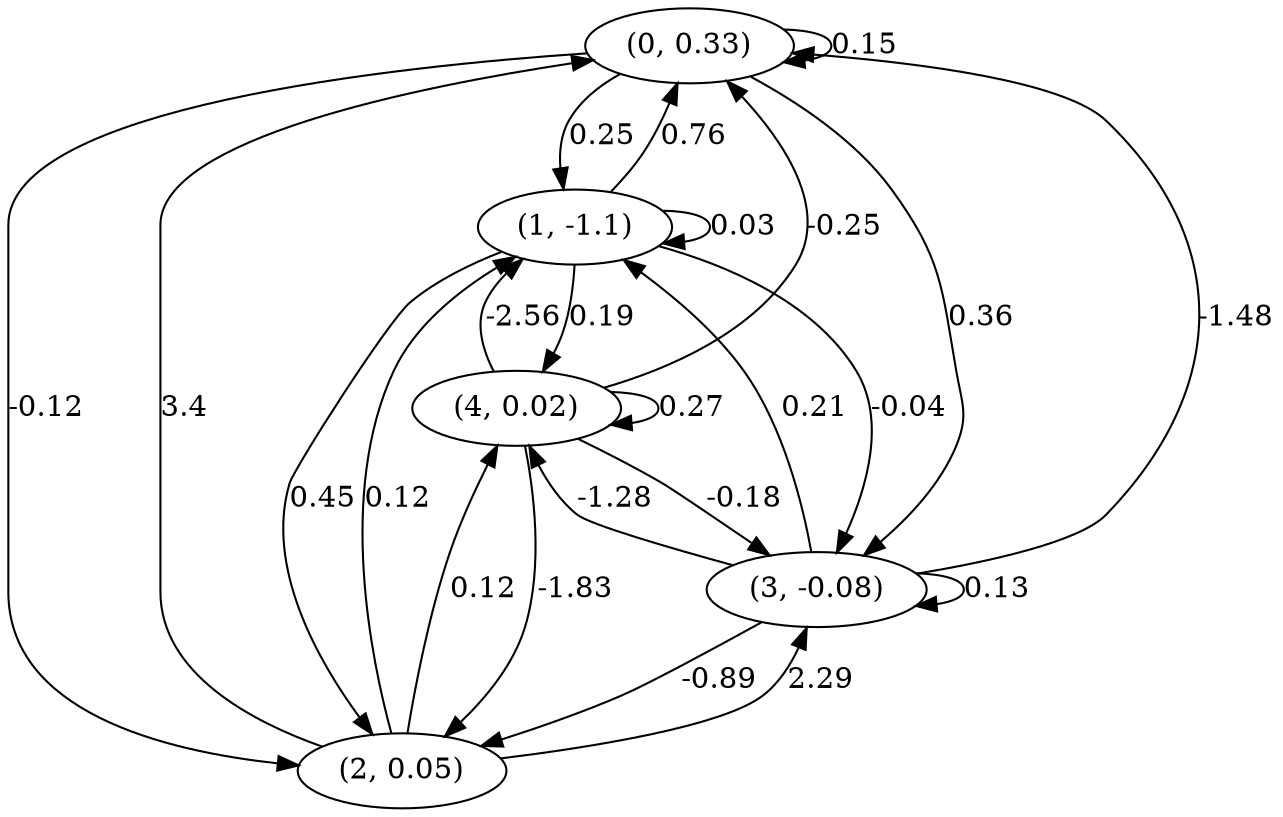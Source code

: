 digraph {
    0 [ label = "(0, 0.33)" ]
    1 [ label = "(1, -1.1)" ]
    2 [ label = "(2, 0.05)" ]
    3 [ label = "(3, -0.08)" ]
    4 [ label = "(4, 0.02)" ]
    0 -> 0 [ label = "0.15" ]
    1 -> 1 [ label = "0.03" ]
    3 -> 3 [ label = "0.13" ]
    4 -> 4 [ label = "0.27" ]
    1 -> 0 [ label = "0.76" ]
    2 -> 0 [ label = "3.4" ]
    3 -> 0 [ label = "-1.48" ]
    4 -> 0 [ label = "-0.25" ]
    0 -> 1 [ label = "0.25" ]
    2 -> 1 [ label = "0.12" ]
    3 -> 1 [ label = "0.21" ]
    4 -> 1 [ label = "-2.56" ]
    0 -> 2 [ label = "-0.12" ]
    1 -> 2 [ label = "0.45" ]
    3 -> 2 [ label = "-0.89" ]
    4 -> 2 [ label = "-1.83" ]
    0 -> 3 [ label = "0.36" ]
    1 -> 3 [ label = "-0.04" ]
    2 -> 3 [ label = "2.29" ]
    4 -> 3 [ label = "-0.18" ]
    1 -> 4 [ label = "0.19" ]
    2 -> 4 [ label = "0.12" ]
    3 -> 4 [ label = "-1.28" ]
}

